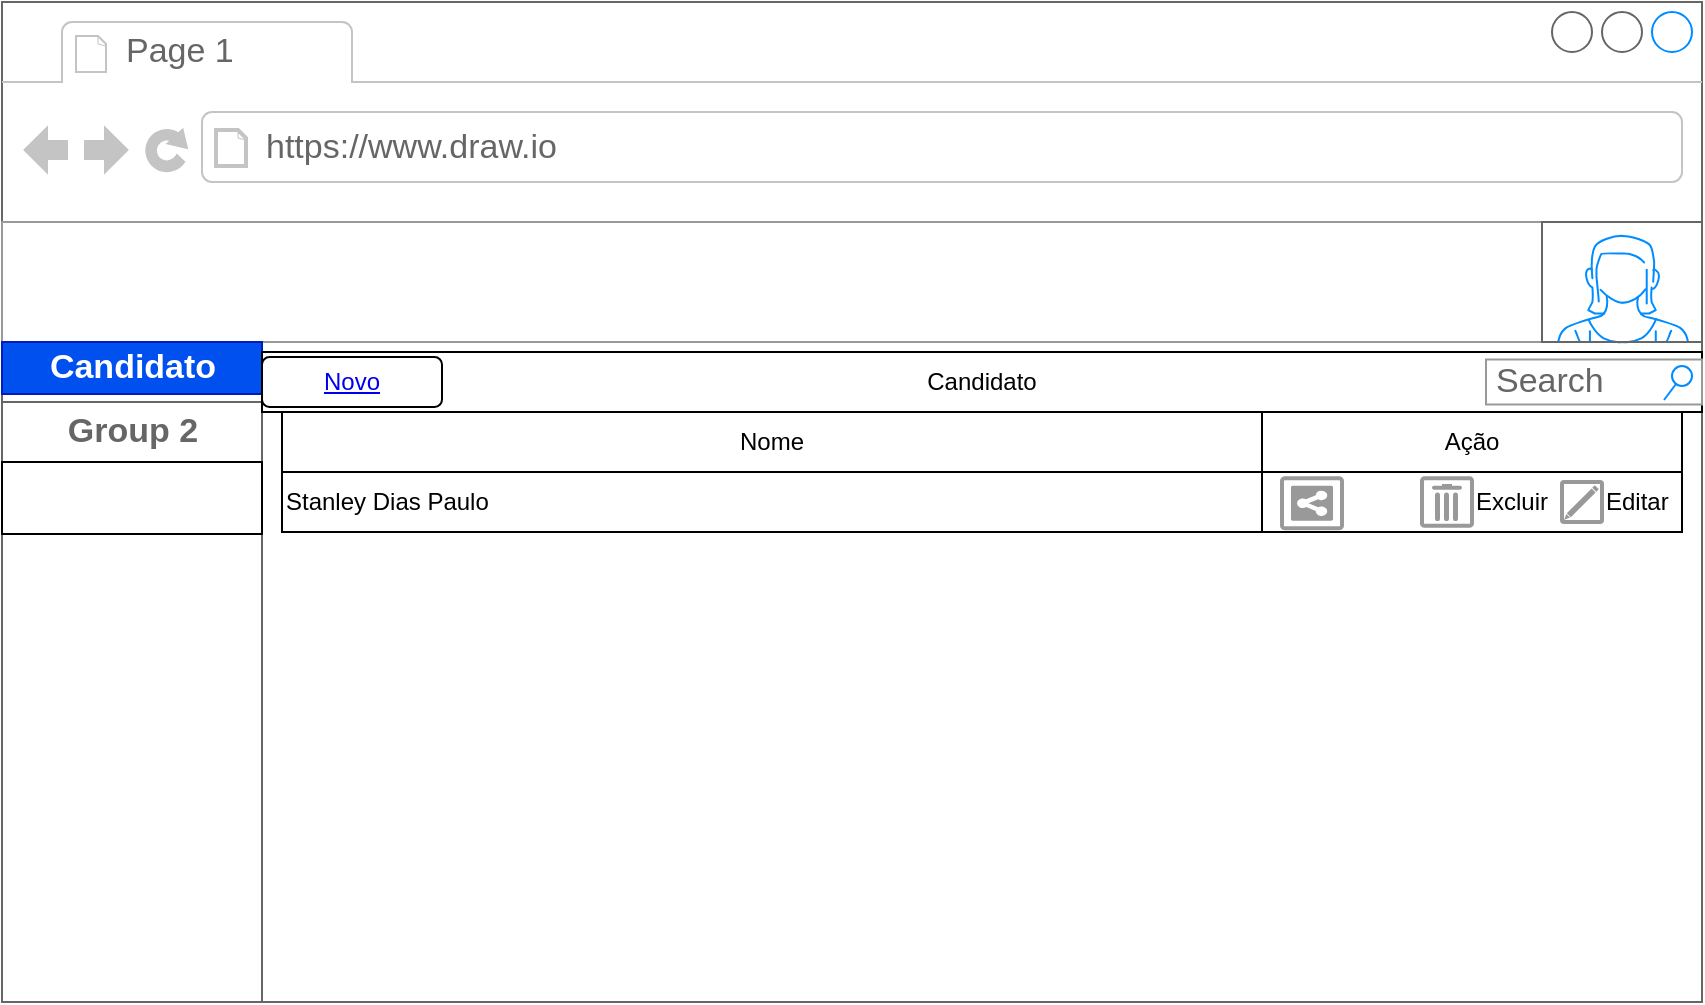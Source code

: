 <mxfile>
    <diagram id="mzWLLx_lMGydZXTV0ku3" name="ListaCandidato">
        <mxGraphModel dx="1187" dy="1887" grid="1" gridSize="10" guides="1" tooltips="1" connect="1" arrows="1" fold="1" page="1" pageScale="1" pageWidth="850" pageHeight="1100" math="0" shadow="0">
            <root>
                <mxCell id="0"/>
                <mxCell id="1" parent="0"/>
                <mxCell id="12" value="" style="strokeWidth=1;shadow=0;dashed=0;align=center;html=1;shape=mxgraph.mockup.containers.browserWindow;rSize=0;strokeColor=#666666;strokeColor2=#008cff;strokeColor3=#c4c4c4;mainText=,;recursiveResize=0;" parent="1" vertex="1">
                    <mxGeometry y="-620" width="850" height="500" as="geometry"/>
                </mxCell>
                <mxCell id="13" value="Page 1" style="strokeWidth=1;shadow=0;dashed=0;align=center;html=1;shape=mxgraph.mockup.containers.anchor;fontSize=17;fontColor=#666666;align=left;" parent="12" vertex="1">
                    <mxGeometry x="60" y="12" width="110" height="26" as="geometry"/>
                </mxCell>
                <mxCell id="14" value="https://www.draw.io" style="strokeWidth=1;shadow=0;dashed=0;align=center;html=1;shape=mxgraph.mockup.containers.anchor;rSize=0;fontSize=17;fontColor=#666666;align=left;" parent="12" vertex="1">
                    <mxGeometry x="130" y="60" width="250" height="26" as="geometry"/>
                </mxCell>
                <mxCell id="20" value="" style="strokeWidth=1;shadow=0;dashed=0;align=center;html=1;shape=mxgraph.mockup.forms.searchBox;strokeColor=#999999;mainText=;strokeColor2=#008cff;fontColor=#666666;fontSize=17;align=left;spacingLeft=3;" parent="12" vertex="1">
                    <mxGeometry y="110" width="850" height="60" as="geometry"/>
                </mxCell>
                <mxCell id="21" value="" style="verticalLabelPosition=bottom;shadow=0;dashed=0;align=center;html=1;verticalAlign=top;strokeWidth=1;shape=mxgraph.mockup.containers.userFemale;strokeColor=#666666;strokeColor2=#008cff;" parent="12" vertex="1">
                    <mxGeometry x="770" y="110" width="80" height="60" as="geometry"/>
                </mxCell>
                <mxCell id="15" value="" style="strokeWidth=1;shadow=0;dashed=0;align=center;html=1;shape=mxgraph.mockup.containers.rrect;rSize=0;strokeColor=#666666;" parent="12" vertex="1">
                    <mxGeometry y="170" width="130" height="330" as="geometry"/>
                </mxCell>
                <mxCell id="16" value="Candidato" style="strokeColor=#001DBC;fillColor=#0050ef;strokeWidth=1;shadow=0;dashed=0;align=center;html=1;shape=mxgraph.mockup.containers.rrect;rSize=0;fontSize=17;fontColor=#ffffff;fontStyle=1;resizeWidth=1;" parent="15" vertex="1">
                    <mxGeometry width="130" height="26" relative="1" as="geometry"/>
                </mxCell>
                <mxCell id="17" value="Group 2" style="strokeColor=inherit;fillColor=inherit;gradientColor=inherit;strokeWidth=1;shadow=0;dashed=0;align=center;html=1;shape=mxgraph.mockup.containers.rrect;rSize=0;fontSize=17;fontColor=#666666;fontStyle=1;resizeWidth=1;" parent="15" vertex="1">
                    <mxGeometry width="130" height="30" relative="1" as="geometry">
                        <mxPoint y="30" as="offset"/>
                    </mxGeometry>
                </mxCell>
                <mxCell id="18" value="Group 3" style="strokeWidth=1;shadow=0;dashed=0;align=center;html=1;shape=mxgraph.mockup.containers.rrect;rSize=0;fontSize=17;fontColor=#ffffff;fontStyle=1;fillColor=none;strokeColor=default;resizeWidth=1;" parent="15" vertex="1">
                    <mxGeometry width="130" height="36" relative="1" as="geometry">
                        <mxPoint y="60" as="offset"/>
                    </mxGeometry>
                </mxCell>
                <mxCell id="35" value="Candidato" style="rounded=0;whiteSpace=wrap;html=1;strokeColor=default;fillColor=none;" parent="12" vertex="1">
                    <mxGeometry x="130" y="175" width="720" height="30" as="geometry"/>
                </mxCell>
                <mxCell id="38" value="&lt;a href=&quot;data:page/id,gzVq4q3YyxGQ9W5EwFiD&quot;&gt;Novo&lt;/a&gt;" style="rounded=1;whiteSpace=wrap;html=1;strokeColor=default;fillColor=none;" parent="12" vertex="1">
                    <mxGeometry x="130" y="177.5" width="90" height="25" as="geometry"/>
                </mxCell>
                <mxCell id="N5bAwiG9AN6rM_A-j7iG-64" value="Search" style="strokeWidth=1;shadow=0;dashed=0;align=center;html=1;shape=mxgraph.mockup.forms.searchBox;strokeColor=#999999;mainText=;strokeColor2=#008cff;fontColor=#666666;fontSize=17;align=left;spacingLeft=3;" parent="12" vertex="1">
                    <mxGeometry x="742" y="178.75" width="108" height="22.5" as="geometry"/>
                </mxCell>
                <mxCell id="63" value="" style="group" parent="12" vertex="1" connectable="0">
                    <mxGeometry x="140" y="205" width="700" height="60" as="geometry"/>
                </mxCell>
                <mxCell id="52" value="Nome" style="rounded=0;whiteSpace=wrap;html=1;strokeColor=default;fillColor=none;labelBackgroundColor=default;" parent="63" vertex="1">
                    <mxGeometry width="490" height="30" as="geometry"/>
                </mxCell>
                <mxCell id="55" value="Ação" style="rounded=0;whiteSpace=wrap;html=1;strokeColor=default;fillColor=none;labelBackgroundColor=default;" parent="63" vertex="1">
                    <mxGeometry x="490" width="210" height="30" as="geometry"/>
                </mxCell>
                <mxCell id="57" value="Stanley Dias Paulo" style="rounded=0;whiteSpace=wrap;html=1;strokeColor=default;fillColor=none;align=left;" parent="63" vertex="1">
                    <mxGeometry y="30" width="490" height="30" as="geometry"/>
                </mxCell>
                <mxCell id="58" value="" style="rounded=0;whiteSpace=wrap;html=1;strokeColor=default;fillColor=none;" parent="63" vertex="1">
                    <mxGeometry x="490" y="30" width="210" height="30" as="geometry"/>
                </mxCell>
                <mxCell id="61" value="Excluir" style="strokeColor=#999999;verticalLabelPosition=middle;shadow=0;dashed=0;verticalAlign=middle;strokeWidth=2;html=1;shape=mxgraph.mockup.misc.trashcanIcon;fillColor=none;labelBackgroundColor=none;labelBorderColor=none;labelPosition=right;align=left;" parent="63" vertex="1">
                    <mxGeometry x="570" y="33.13" width="25" height="23.75" as="geometry"/>
                </mxCell>
                <mxCell id="62" value="Editar" style="strokeColor=#999999;verticalLabelPosition=middle;shadow=0;dashed=0;verticalAlign=middle;strokeWidth=2;shape=mxgraph.mockup.misc.editIcon;labelBackgroundColor=none;labelBorderColor=none;fillColor=none;html=1;horizontal=1;labelPosition=right;align=left;" parent="63" vertex="1">
                    <mxGeometry x="640" y="35" width="20" height="20" as="geometry"/>
                </mxCell>
                <mxCell id="Q9nDAFz7ysFkqKfaO16P-64" value="" style="strokeColor=#999999;verticalLabelPosition=bottom;shadow=0;dashed=0;verticalAlign=top;strokeWidth=2;html=1;shape=mxgraph.mockup.misc.shareIcon;" parent="63" vertex="1">
                    <mxGeometry x="500" y="33.13" width="30" height="25" as="geometry"/>
                </mxCell>
            </root>
        </mxGraphModel>
    </diagram>
    <diagram name="Detalhes" id="xI_SQflboeKyrqFdOgZD">
        <mxGraphModel dx="1187" dy="1887" grid="1" gridSize="10" guides="1" tooltips="1" connect="1" arrows="1" fold="1" page="1" pageScale="1" pageWidth="850" pageHeight="1100" math="0" shadow="0">
            <root>
                <mxCell id="1AQbX3okuUzblKnC6C71-0"/>
                <mxCell id="1AQbX3okuUzblKnC6C71-1" parent="1AQbX3okuUzblKnC6C71-0"/>
                <mxCell id="MMx5336pJoRzULK2YRKS-0" value="&lt;span style=&quot;color: rgba(0, 0, 0, 0); font-family: monospace; font-size: 0px; text-align: start;&quot;&gt;%3CmxGraphModel%3E%3Croot%3E%3CmxCell%20id%3D%220%22%2F%3E%3CmxCell%20id%3D%221%22%20parent%3D%220%22%2F%3E%3CmxCell%20id%3D%222%22%20value%3D%22%22%20style%3D%22group%22%20vertex%3D%221%22%20connectable%3D%220%22%20parent%3D%221%22%3E%3CmxGeometry%20x%3D%22130%22%20y%3D%22-420%22%20width%3D%22100%22%20height%3D%2260%22%20as%3D%22geometry%22%2F%3E%3C%2FmxCell%3E%3CmxCell%20id%3D%223%22%20value%3D%22Id%22%20style%3D%22rounded%3D0%3BwhiteSpace%3Dwrap%3Bhtml%3D1%3BstrokeColor%3Ddefault%3BfillColor%3Dnone%3BlabelBackgroundColor%3Ddefault%3B%22%20vertex%3D%221%22%20parent%3D%222%22%3E%3CmxGeometry%20width%3D%22100%22%20height%3D%2230%22%20as%3D%22geometry%22%2F%3E%3C%2FmxCell%3E%3CmxCell%20id%3D%224%22%20value%3D%2212312312312%22%20style%3D%22rounded%3D0%3BwhiteSpace%3Dwrap%3Bhtml%3D1%3BstrokeColor%3Ddefault%3BfillColor%3Dnone%3Balign%3Dleft%3B%22%20vertex%3D%221%22%20parent%3D%222%22%3E%3CmxGeometry%20y%3D%2230%22%20width%3D%22100%22%20height%3D%2230%22%20as%3D%22geometry%22%2F%3E%3C%2FmxCell%3E%3C%2Froot%3E%3C%2FmxGraphModel%3E&lt;/span&gt;" style="strokeWidth=1;shadow=0;dashed=0;align=center;html=1;shape=mxgraph.mockup.containers.browserWindow;rSize=0;strokeColor=#666666;strokeColor2=#008cff;strokeColor3=#c4c4c4;mainText=,;recursiveResize=0;" parent="1AQbX3okuUzblKnC6C71-1" vertex="1">
                    <mxGeometry y="-640" width="850" height="500" as="geometry"/>
                </mxCell>
                <mxCell id="MMx5336pJoRzULK2YRKS-1" value="Page 1" style="strokeWidth=1;shadow=0;dashed=0;align=center;html=1;shape=mxgraph.mockup.containers.anchor;fontSize=17;fontColor=#666666;align=left;" parent="MMx5336pJoRzULK2YRKS-0" vertex="1">
                    <mxGeometry x="60" y="12" width="110" height="26" as="geometry"/>
                </mxCell>
                <mxCell id="MMx5336pJoRzULK2YRKS-2" value="https://www.draw.io" style="strokeWidth=1;shadow=0;dashed=0;align=center;html=1;shape=mxgraph.mockup.containers.anchor;rSize=0;fontSize=17;fontColor=#666666;align=left;" parent="MMx5336pJoRzULK2YRKS-0" vertex="1">
                    <mxGeometry x="130" y="60" width="250" height="26" as="geometry"/>
                </mxCell>
                <mxCell id="MMx5336pJoRzULK2YRKS-3" value="" style="strokeWidth=1;shadow=0;dashed=0;align=center;html=1;shape=mxgraph.mockup.forms.searchBox;strokeColor=#999999;mainText=;strokeColor2=#008cff;fontColor=#666666;fontSize=17;align=left;spacingLeft=3;" parent="MMx5336pJoRzULK2YRKS-0" vertex="1">
                    <mxGeometry y="110" width="850" height="60" as="geometry"/>
                </mxCell>
                <mxCell id="MMx5336pJoRzULK2YRKS-4" value="" style="verticalLabelPosition=bottom;shadow=0;dashed=0;align=center;html=1;verticalAlign=top;strokeWidth=1;shape=mxgraph.mockup.containers.userFemale;strokeColor=#666666;strokeColor2=#008cff;" parent="MMx5336pJoRzULK2YRKS-0" vertex="1">
                    <mxGeometry x="770" y="110" width="80" height="60" as="geometry"/>
                </mxCell>
                <mxCell id="MMx5336pJoRzULK2YRKS-5" value="" style="strokeWidth=1;shadow=0;dashed=0;align=center;html=1;shape=mxgraph.mockup.containers.rrect;rSize=0;strokeColor=#666666;" parent="MMx5336pJoRzULK2YRKS-0" vertex="1">
                    <mxGeometry y="170" width="130" height="330" as="geometry"/>
                </mxCell>
                <mxCell id="MMx5336pJoRzULK2YRKS-6" value="Candidato" style="strokeColor=#001DBC;fillColor=#0050ef;strokeWidth=1;shadow=0;dashed=0;align=center;html=1;shape=mxgraph.mockup.containers.rrect;rSize=0;fontSize=17;fontColor=#ffffff;fontStyle=1;resizeWidth=1;" parent="MMx5336pJoRzULK2YRKS-5" vertex="1">
                    <mxGeometry width="130" height="26" relative="1" as="geometry"/>
                </mxCell>
                <mxCell id="MMx5336pJoRzULK2YRKS-7" value="Group 2" style="strokeColor=inherit;fillColor=inherit;gradientColor=inherit;strokeWidth=1;shadow=0;dashed=0;align=center;html=1;shape=mxgraph.mockup.containers.rrect;rSize=0;fontSize=17;fontColor=#666666;fontStyle=1;resizeWidth=1;" parent="MMx5336pJoRzULK2YRKS-5" vertex="1">
                    <mxGeometry width="130" height="30" relative="1" as="geometry">
                        <mxPoint y="30" as="offset"/>
                    </mxGeometry>
                </mxCell>
                <mxCell id="MMx5336pJoRzULK2YRKS-8" value="Group 3" style="strokeWidth=1;shadow=0;dashed=0;align=center;html=1;shape=mxgraph.mockup.containers.rrect;rSize=0;fontSize=17;fontColor=#ffffff;fontStyle=1;fillColor=none;strokeColor=default;resizeWidth=1;" parent="MMx5336pJoRzULK2YRKS-5" vertex="1">
                    <mxGeometry width="130" height="30" relative="1" as="geometry">
                        <mxPoint y="60" as="offset"/>
                    </mxGeometry>
                </mxCell>
                <mxCell id="MMx5336pJoRzULK2YRKS-15" value="Candidato" style="rounded=0;whiteSpace=wrap;html=1;strokeColor=default;fillColor=none;" parent="MMx5336pJoRzULK2YRKS-0" vertex="1">
                    <mxGeometry x="130" y="175" width="720" height="30" as="geometry"/>
                </mxCell>
                <mxCell id="epeJp1KQHo5NBQbGd864-23" value="Voltar" style="strokeWidth=1;shadow=0;dashed=0;align=center;html=1;shape=mxgraph.mockup.buttons.button;strokeColor=#666666;fontColor=#ffffff;mainText=;buttonStyle=round;fontSize=17;fontStyle=1;fillColor=#008cff;whiteSpace=wrap;" parent="MMx5336pJoRzULK2YRKS-0" vertex="1">
                    <mxGeometry x="140" y="180" width="80" height="20" as="geometry"/>
                </mxCell>
                <mxCell id="epeJp1KQHo5NBQbGd864-17" value="" style="group" parent="MMx5336pJoRzULK2YRKS-0" vertex="1" connectable="0">
                    <mxGeometry x="680" y="220" width="100" height="60" as="geometry"/>
                </mxCell>
                <mxCell id="epeJp1KQHo5NBQbGd864-18" value="Data de Alteração" style="rounded=0;whiteSpace=wrap;html=1;strokeColor=default;fillColor=none;labelBackgroundColor=default;" parent="epeJp1KQHo5NBQbGd864-17" vertex="1">
                    <mxGeometry width="100" height="30" as="geometry"/>
                </mxCell>
                <mxCell id="epeJp1KQHo5NBQbGd864-19" value="25/04/2024" style="rounded=0;whiteSpace=wrap;html=1;strokeColor=default;fillColor=none;align=left;" parent="epeJp1KQHo5NBQbGd864-17" vertex="1">
                    <mxGeometry y="30" width="100" height="30" as="geometry"/>
                </mxCell>
                <mxCell id="epeJp1KQHo5NBQbGd864-14" value="" style="group" parent="MMx5336pJoRzULK2YRKS-0" vertex="1" connectable="0">
                    <mxGeometry x="580" y="220" width="100" height="60" as="geometry"/>
                </mxCell>
                <mxCell id="epeJp1KQHo5NBQbGd864-15" value="Data de Criação" style="rounded=0;whiteSpace=wrap;html=1;strokeColor=default;fillColor=none;labelBackgroundColor=default;" parent="epeJp1KQHo5NBQbGd864-14" vertex="1">
                    <mxGeometry width="100" height="30" as="geometry"/>
                </mxCell>
                <mxCell id="epeJp1KQHo5NBQbGd864-16" value="24/04/2024" style="rounded=0;whiteSpace=wrap;html=1;strokeColor=default;fillColor=none;align=left;" parent="epeJp1KQHo5NBQbGd864-14" vertex="1">
                    <mxGeometry y="30" width="100" height="30" as="geometry"/>
                </mxCell>
                <mxCell id="epeJp1KQHo5NBQbGd864-11" value="" style="group" parent="MMx5336pJoRzULK2YRKS-0" vertex="1" connectable="0">
                    <mxGeometry x="480" y="220" width="100" height="60" as="geometry"/>
                </mxCell>
                <mxCell id="epeJp1KQHo5NBQbGd864-13" value="Stanley" style="rounded=0;whiteSpace=wrap;html=1;strokeColor=default;fillColor=none;align=left;" parent="epeJp1KQHo5NBQbGd864-11" vertex="1">
                    <mxGeometry y="30" width="100" height="30" as="geometry"/>
                </mxCell>
                <mxCell id="epeJp1KQHo5NBQbGd864-12" value="Usuario De Alteração" style="rounded=0;whiteSpace=wrap;html=1;strokeColor=default;fillColor=none;labelBackgroundColor=default;" parent="MMx5336pJoRzULK2YRKS-0" vertex="1">
                    <mxGeometry x="480" y="220" width="100" height="30" as="geometry"/>
                </mxCell>
                <mxCell id="epeJp1KQHo5NBQbGd864-8" value="" style="group" parent="MMx5336pJoRzULK2YRKS-0" vertex="1" connectable="0">
                    <mxGeometry x="380" y="220" width="100" height="60" as="geometry"/>
                </mxCell>
                <mxCell id="epeJp1KQHo5NBQbGd864-9" value="Usuario De Criação" style="rounded=0;whiteSpace=wrap;html=1;strokeColor=default;fillColor=none;labelBackgroundColor=default;" parent="epeJp1KQHo5NBQbGd864-8" vertex="1">
                    <mxGeometry width="100" height="30" as="geometry"/>
                </mxCell>
                <mxCell id="epeJp1KQHo5NBQbGd864-10" value="Stanley" style="rounded=0;whiteSpace=wrap;html=1;strokeColor=default;fillColor=none;align=left;" parent="epeJp1KQHo5NBQbGd864-8" vertex="1">
                    <mxGeometry y="30" width="100" height="30" as="geometry"/>
                </mxCell>
                <mxCell id="epeJp1KQHo5NBQbGd864-5" value="" style="group" parent="MMx5336pJoRzULK2YRKS-0" vertex="1" connectable="0">
                    <mxGeometry x="280" y="220" width="100" height="60" as="geometry"/>
                </mxCell>
                <mxCell id="epeJp1KQHo5NBQbGd864-6" value="Codigo" style="rounded=0;whiteSpace=wrap;html=1;strokeColor=default;fillColor=none;labelBackgroundColor=default;" parent="epeJp1KQHo5NBQbGd864-5" vertex="1">
                    <mxGeometry width="100" height="30" as="geometry"/>
                </mxCell>
                <mxCell id="epeJp1KQHo5NBQbGd864-7" value="1" style="rounded=0;whiteSpace=wrap;html=1;strokeColor=default;fillColor=none;align=left;" parent="epeJp1KQHo5NBQbGd864-5" vertex="1">
                    <mxGeometry y="30" width="100" height="30" as="geometry"/>
                </mxCell>
                <mxCell id="epeJp1KQHo5NBQbGd864-4" value="Stanley Dias&amp;nbsp;" style="rounded=0;whiteSpace=wrap;html=1;strokeColor=default;fillColor=none;align=left;" parent="MMx5336pJoRzULK2YRKS-0" vertex="1">
                    <mxGeometry x="180" y="250" width="100" height="30" as="geometry"/>
                </mxCell>
                <mxCell id="epeJp1KQHo5NBQbGd864-3" value="Nome" style="rounded=0;whiteSpace=wrap;html=1;strokeColor=default;fillColor=none;labelBackgroundColor=default;" parent="MMx5336pJoRzULK2YRKS-0" vertex="1">
                    <mxGeometry x="180" y="220" width="100" height="30" as="geometry"/>
                </mxCell>
            </root>
        </mxGraphModel>
    </diagram>
    <diagram id="MVflDyKe1JvPbOnjf4aJ" name="Editar">
        <mxGraphModel dx="1187" dy="1887" grid="1" gridSize="10" guides="1" tooltips="1" connect="1" arrows="1" fold="1" page="1" pageScale="1" pageWidth="850" pageHeight="1100" math="0" shadow="0">
            <root>
                <mxCell id="0"/>
                <mxCell id="1" parent="0"/>
                <mxCell id="r_aS_MIDuNJFBLVSepIX-1" value="" style="strokeWidth=1;shadow=0;dashed=0;align=center;html=1;shape=mxgraph.mockup.containers.browserWindow;rSize=0;strokeColor=#666666;strokeColor2=#008cff;strokeColor3=#c4c4c4;mainText=,;recursiveResize=0;" parent="1" vertex="1">
                    <mxGeometry y="-620" width="920" height="500" as="geometry"/>
                </mxCell>
                <mxCell id="r_aS_MIDuNJFBLVSepIX-2" value="Page 1" style="strokeWidth=1;shadow=0;dashed=0;align=center;html=1;shape=mxgraph.mockup.containers.anchor;fontSize=17;fontColor=#666666;align=left;" parent="r_aS_MIDuNJFBLVSepIX-1" vertex="1">
                    <mxGeometry x="60" y="12" width="110" height="26" as="geometry"/>
                </mxCell>
                <mxCell id="r_aS_MIDuNJFBLVSepIX-3" value="https://www.draw.io" style="strokeWidth=1;shadow=0;dashed=0;align=center;html=1;shape=mxgraph.mockup.containers.anchor;rSize=0;fontSize=17;fontColor=#666666;align=left;" parent="r_aS_MIDuNJFBLVSepIX-1" vertex="1">
                    <mxGeometry x="130" y="60" width="250" height="26" as="geometry"/>
                </mxCell>
                <mxCell id="r_aS_MIDuNJFBLVSepIX-4" value="" style="strokeWidth=1;shadow=0;dashed=0;align=center;html=1;shape=mxgraph.mockup.forms.searchBox;strokeColor=#999999;mainText=;strokeColor2=#008cff;fontColor=#666666;fontSize=17;align=left;spacingLeft=3;" parent="r_aS_MIDuNJFBLVSepIX-1" vertex="1">
                    <mxGeometry y="110" width="850" height="60" as="geometry"/>
                </mxCell>
                <mxCell id="r_aS_MIDuNJFBLVSepIX-5" value="" style="verticalLabelPosition=bottom;shadow=0;dashed=0;align=center;html=1;verticalAlign=top;strokeWidth=1;shape=mxgraph.mockup.containers.userFemale;strokeColor=#666666;strokeColor2=#008cff;" parent="r_aS_MIDuNJFBLVSepIX-1" vertex="1">
                    <mxGeometry x="770" y="110" width="80" height="60" as="geometry"/>
                </mxCell>
                <mxCell id="r_aS_MIDuNJFBLVSepIX-6" value="" style="strokeWidth=1;shadow=0;dashed=0;align=center;html=1;shape=mxgraph.mockup.containers.rrect;rSize=0;strokeColor=#666666;" parent="r_aS_MIDuNJFBLVSepIX-1" vertex="1">
                    <mxGeometry y="170" width="130" height="330" as="geometry"/>
                </mxCell>
                <mxCell id="r_aS_MIDuNJFBLVSepIX-7" value="Candidato" style="strokeColor=#001DBC;fillColor=#0050ef;strokeWidth=1;shadow=0;dashed=0;align=center;html=1;shape=mxgraph.mockup.containers.rrect;rSize=0;fontSize=17;fontColor=#ffffff;fontStyle=1;resizeWidth=1;" parent="r_aS_MIDuNJFBLVSepIX-6" vertex="1">
                    <mxGeometry width="130" height="26" relative="1" as="geometry"/>
                </mxCell>
                <mxCell id="r_aS_MIDuNJFBLVSepIX-8" value="Group 2" style="strokeColor=inherit;fillColor=inherit;gradientColor=inherit;strokeWidth=1;shadow=0;dashed=0;align=center;html=1;shape=mxgraph.mockup.containers.rrect;rSize=0;fontSize=17;fontColor=#666666;fontStyle=1;resizeWidth=1;" parent="r_aS_MIDuNJFBLVSepIX-6" vertex="1">
                    <mxGeometry width="130" height="30" relative="1" as="geometry">
                        <mxPoint y="30" as="offset"/>
                    </mxGeometry>
                </mxCell>
                <mxCell id="r_aS_MIDuNJFBLVSepIX-9" value="Group 3" style="strokeWidth=1;shadow=0;dashed=0;align=center;html=1;shape=mxgraph.mockup.containers.rrect;rSize=0;fontSize=17;fontColor=#ffffff;fontStyle=1;fillColor=none;strokeColor=default;resizeWidth=1;" parent="r_aS_MIDuNJFBLVSepIX-6" vertex="1">
                    <mxGeometry width="130" height="36" relative="1" as="geometry">
                        <mxPoint y="60" as="offset"/>
                    </mxGeometry>
                </mxCell>
                <mxCell id="r_aS_MIDuNJFBLVSepIX-10" value="Candidato" style="rounded=0;whiteSpace=wrap;html=1;strokeColor=default;fillColor=none;" parent="r_aS_MIDuNJFBLVSepIX-1" vertex="1">
                    <mxGeometry x="130" y="175" width="720" height="30" as="geometry"/>
                </mxCell>
                <mxCell id="r_aS_MIDuNJFBLVSepIX-11" value="&lt;a href=&quot;null&quot;&gt;Novo&lt;/a&gt;" style="rounded=1;whiteSpace=wrap;html=1;strokeColor=default;fillColor=none;" parent="r_aS_MIDuNJFBLVSepIX-1" vertex="1">
                    <mxGeometry x="130" y="177.5" width="90" height="25" as="geometry"/>
                </mxCell>
                <mxCell id="r_aS_MIDuNJFBLVSepIX-12" value="Search" style="strokeWidth=1;shadow=0;dashed=0;align=center;html=1;shape=mxgraph.mockup.forms.searchBox;strokeColor=#999999;mainText=;strokeColor2=#008cff;fontColor=#666666;fontSize=17;align=left;spacingLeft=3;" parent="r_aS_MIDuNJFBLVSepIX-1" vertex="1">
                    <mxGeometry x="742" y="178.75" width="108" height="22.5" as="geometry"/>
                </mxCell>
                <mxCell id="r_aS_MIDuNJFBLVSepIX-14" value="Nome" style="rounded=0;whiteSpace=wrap;html=1;strokeColor=default;fillColor=none;labelBackgroundColor=default;" parent="r_aS_MIDuNJFBLVSepIX-1" vertex="1">
                    <mxGeometry x="210" y="260" width="90" height="30" as="geometry"/>
                </mxCell>
                <mxCell id="r_aS_MIDuNJFBLVSepIX-13" value="" style="group" parent="r_aS_MIDuNJFBLVSepIX-1" vertex="1" connectable="0">
                    <mxGeometry x="300" y="230" width="620" height="60" as="geometry"/>
                </mxCell>
                <mxCell id="r_aS_MIDuNJFBLVSepIX-16" value="&quot;Stanley Dias Paulo&quot;" style="rounded=0;whiteSpace=wrap;html=1;strokeColor=default;fillColor=none;align=left;" parent="r_aS_MIDuNJFBLVSepIX-13" vertex="1">
                    <mxGeometry y="30" width="434" height="30" as="geometry"/>
                </mxCell>
            </root>
        </mxGraphModel>
    </diagram>
    <diagram id="zyCzVKNMe1nS8_Y_5fFQ" name="Excluir">
        <mxGraphModel dx="1187" dy="1887" grid="1" gridSize="10" guides="1" tooltips="1" connect="1" arrows="1" fold="1" page="1" pageScale="1" pageWidth="850" pageHeight="1100" math="0" shadow="0">
            <root>
                <mxCell id="0"/>
                <mxCell id="1" parent="0"/>
                <mxCell id="uK_DNEDG53lvTUli0mf8-21" value="" style="strokeWidth=1;shadow=0;dashed=0;align=center;html=1;shape=mxgraph.mockup.containers.browserWindow;rSize=0;strokeColor=#666666;strokeColor2=#008cff;strokeColor3=#c4c4c4;mainText=,;recursiveResize=0;" parent="1" vertex="1">
                    <mxGeometry y="-600" width="850" height="500" as="geometry"/>
                </mxCell>
                <mxCell id="uK_DNEDG53lvTUli0mf8-22" value="Page 1" style="strokeWidth=1;shadow=0;dashed=0;align=center;html=1;shape=mxgraph.mockup.containers.anchor;fontSize=17;fontColor=#666666;align=left;" parent="uK_DNEDG53lvTUli0mf8-21" vertex="1">
                    <mxGeometry x="60" y="12" width="110" height="26" as="geometry"/>
                </mxCell>
                <mxCell id="uK_DNEDG53lvTUli0mf8-23" value="https://www.draw.io" style="strokeWidth=1;shadow=0;dashed=0;align=center;html=1;shape=mxgraph.mockup.containers.anchor;rSize=0;fontSize=17;fontColor=#666666;align=left;" parent="uK_DNEDG53lvTUli0mf8-21" vertex="1">
                    <mxGeometry x="130" y="60" width="250" height="26" as="geometry"/>
                </mxCell>
                <mxCell id="uK_DNEDG53lvTUli0mf8-24" value="" style="strokeWidth=1;shadow=0;dashed=0;align=center;html=1;shape=mxgraph.mockup.forms.searchBox;strokeColor=#999999;mainText=;strokeColor2=#008cff;fontColor=#666666;fontSize=17;align=left;spacingLeft=3;" parent="uK_DNEDG53lvTUli0mf8-21" vertex="1">
                    <mxGeometry y="110" width="850" height="60" as="geometry"/>
                </mxCell>
                <mxCell id="uK_DNEDG53lvTUli0mf8-25" value="" style="verticalLabelPosition=bottom;shadow=0;dashed=0;align=center;html=1;verticalAlign=top;strokeWidth=1;shape=mxgraph.mockup.containers.userFemale;strokeColor=#666666;strokeColor2=#008cff;" parent="uK_DNEDG53lvTUli0mf8-21" vertex="1">
                    <mxGeometry x="770" y="110" width="80" height="60" as="geometry"/>
                </mxCell>
                <mxCell id="uK_DNEDG53lvTUli0mf8-26" value="" style="strokeWidth=1;shadow=0;dashed=0;align=center;html=1;shape=mxgraph.mockup.containers.rrect;rSize=0;strokeColor=#666666;" parent="uK_DNEDG53lvTUli0mf8-21" vertex="1">
                    <mxGeometry y="170" width="130" height="330" as="geometry"/>
                </mxCell>
                <mxCell id="uK_DNEDG53lvTUli0mf8-27" value="Candidato" style="strokeColor=#001DBC;fillColor=#0050ef;strokeWidth=1;shadow=0;dashed=0;align=center;html=1;shape=mxgraph.mockup.containers.rrect;rSize=0;fontSize=17;fontColor=#ffffff;fontStyle=1;resizeWidth=1;" parent="uK_DNEDG53lvTUli0mf8-26" vertex="1">
                    <mxGeometry width="130" height="26" relative="1" as="geometry"/>
                </mxCell>
                <mxCell id="uK_DNEDG53lvTUli0mf8-28" value="Group 2" style="strokeColor=inherit;fillColor=inherit;gradientColor=inherit;strokeWidth=1;shadow=0;dashed=0;align=center;html=1;shape=mxgraph.mockup.containers.rrect;rSize=0;fontSize=17;fontColor=#666666;fontStyle=1;resizeWidth=1;" parent="uK_DNEDG53lvTUli0mf8-26" vertex="1">
                    <mxGeometry width="130" height="30" relative="1" as="geometry">
                        <mxPoint y="30" as="offset"/>
                    </mxGeometry>
                </mxCell>
                <mxCell id="uK_DNEDG53lvTUli0mf8-29" value="Group 3" style="strokeWidth=1;shadow=0;dashed=0;align=center;html=1;shape=mxgraph.mockup.containers.rrect;rSize=0;fontSize=17;fontColor=#ffffff;fontStyle=1;fillColor=none;strokeColor=default;resizeWidth=1;" parent="uK_DNEDG53lvTUli0mf8-26" vertex="1">
                    <mxGeometry width="130" height="36" relative="1" as="geometry">
                        <mxPoint y="60" as="offset"/>
                    </mxGeometry>
                </mxCell>
                <mxCell id="uK_DNEDG53lvTUli0mf8-30" value="Candidato" style="rounded=0;whiteSpace=wrap;html=1;strokeColor=default;fillColor=none;" parent="uK_DNEDG53lvTUli0mf8-21" vertex="1">
                    <mxGeometry x="130" y="175" width="720" height="30" as="geometry"/>
                </mxCell>
                <mxCell id="uK_DNEDG53lvTUli0mf8-31" value="&lt;a href=&quot;null&quot;&gt;Novo&lt;/a&gt;" style="rounded=1;whiteSpace=wrap;html=1;strokeColor=default;fillColor=none;" parent="uK_DNEDG53lvTUli0mf8-21" vertex="1">
                    <mxGeometry x="130" y="177.5" width="90" height="25" as="geometry"/>
                </mxCell>
                <mxCell id="uK_DNEDG53lvTUli0mf8-32" value="Search" style="strokeWidth=1;shadow=0;dashed=0;align=center;html=1;shape=mxgraph.mockup.forms.searchBox;strokeColor=#999999;mainText=;strokeColor2=#008cff;fontColor=#666666;fontSize=17;align=left;spacingLeft=3;" parent="uK_DNEDG53lvTUli0mf8-21" vertex="1">
                    <mxGeometry x="742" y="178.75" width="108" height="22.5" as="geometry"/>
                </mxCell>
                <mxCell id="uK_DNEDG53lvTUli0mf8-33" value="" style="group" parent="uK_DNEDG53lvTUli0mf8-21" vertex="1" connectable="0">
                    <mxGeometry x="140" y="205" width="700" height="100" as="geometry"/>
                </mxCell>
                <mxCell id="uK_DNEDG53lvTUli0mf8-34" value="Nome" style="rounded=0;whiteSpace=wrap;html=1;strokeColor=default;fillColor=none;labelBackgroundColor=default;" parent="uK_DNEDG53lvTUli0mf8-33" vertex="1">
                    <mxGeometry width="490" height="30" as="geometry"/>
                </mxCell>
                <mxCell id="uK_DNEDG53lvTUli0mf8-35" value="Ação" style="rounded=0;whiteSpace=wrap;html=1;strokeColor=default;fillColor=none;labelBackgroundColor=default;" parent="uK_DNEDG53lvTUli0mf8-33" vertex="1">
                    <mxGeometry x="490" width="210" height="30" as="geometry"/>
                </mxCell>
                <mxCell id="uK_DNEDG53lvTUli0mf8-36" value="Stanley Dias Paulo" style="rounded=0;whiteSpace=wrap;html=1;strokeColor=default;fillColor=none;align=left;" parent="uK_DNEDG53lvTUli0mf8-33" vertex="1">
                    <mxGeometry y="30" width="490" height="30" as="geometry"/>
                </mxCell>
                <mxCell id="uK_DNEDG53lvTUli0mf8-37" value="" style="rounded=0;whiteSpace=wrap;html=1;strokeColor=default;fillColor=none;" parent="uK_DNEDG53lvTUli0mf8-33" vertex="1">
                    <mxGeometry x="490" y="30" width="210" height="30" as="geometry"/>
                </mxCell>
                <mxCell id="uK_DNEDG53lvTUli0mf8-38" value="Excluir" style="strokeColor=#999999;verticalLabelPosition=middle;shadow=0;dashed=0;verticalAlign=middle;strokeWidth=2;html=1;shape=mxgraph.mockup.misc.trashcanIcon;fillColor=none;labelBackgroundColor=none;labelBorderColor=none;labelPosition=right;align=left;" parent="uK_DNEDG53lvTUli0mf8-33" vertex="1">
                    <mxGeometry x="570" y="33.13" width="25" height="23.75" as="geometry"/>
                </mxCell>
                <mxCell id="uK_DNEDG53lvTUli0mf8-39" value="Editar" style="strokeColor=#999999;verticalLabelPosition=middle;shadow=0;dashed=0;verticalAlign=middle;strokeWidth=2;shape=mxgraph.mockup.misc.editIcon;labelBackgroundColor=none;labelBorderColor=none;fillColor=none;html=1;horizontal=1;labelPosition=right;align=left;" parent="uK_DNEDG53lvTUli0mf8-33" vertex="1">
                    <mxGeometry x="640" y="35" width="20" height="20" as="geometry"/>
                </mxCell>
                <mxCell id="uK_DNEDG53lvTUli0mf8-40" value="" style="strokeColor=#999999;verticalLabelPosition=bottom;shadow=0;dashed=0;verticalAlign=top;strokeWidth=2;html=1;shape=mxgraph.mockup.misc.shareIcon;" parent="uK_DNEDG53lvTUli0mf8-33" vertex="1">
                    <mxGeometry x="500" y="33.13" width="30" height="25" as="geometry"/>
                </mxCell>
                <mxCell id="dfJeb_BmP-7Ok51M9tEj-1" value="Esta ação não pode ser desfeita!" style="strokeWidth=1;shadow=0;dashed=0;align=center;html=1;shape=mxgraph.mockup.containers.rrect;rSize=0;strokeColor=#666666;fontColor=#666666;fontSize=17;verticalAlign=top;whiteSpace=wrap;fillColor=#ffffff;spacingTop=32;" vertex="1" parent="uK_DNEDG53lvTUli0mf8-33">
                    <mxGeometry x="180" y="-40" width="250" height="140" as="geometry"/>
                </mxCell>
                <mxCell id="dfJeb_BmP-7Ok51M9tEj-2" value="&amp;nbsp; &amp;nbsp;Deseja realmente excluir ?&amp;nbsp;" style="strokeWidth=1;shadow=0;dashed=0;align=center;html=1;shape=mxgraph.mockup.containers.rrect;rSize=0;fontSize=17;fontColor=#666666;strokeColor=#666666;align=left;spacingLeft=8;fillColor=none;resizeWidth=1;" vertex="1" parent="dfJeb_BmP-7Ok51M9tEj-1">
                    <mxGeometry width="250" height="40" relative="1" as="geometry"/>
                </mxCell>
                <mxCell id="dfJeb_BmP-7Ok51M9tEj-4" value="Cancel" style="strokeWidth=1;shadow=0;dashed=0;align=center;html=1;shape=mxgraph.mockup.containers.rrect;rSize=0;fontSize=16;fontColor=#666666;strokeColor=#c4c4c4;whiteSpace=wrap;fillColor=none;" vertex="1" parent="dfJeb_BmP-7Ok51M9tEj-1">
                    <mxGeometry x="0.25" y="1" width="90" height="25" relative="1" as="geometry">
                        <mxPoint x="-45" y="-33" as="offset"/>
                    </mxGeometry>
                </mxCell>
                <mxCell id="dfJeb_BmP-7Ok51M9tEj-5" value="OK" style="strokeWidth=1;shadow=0;dashed=0;align=center;html=1;shape=mxgraph.mockup.containers.rrect;rSize=0;fontSize=16;fontColor=#666666;strokeColor=#c4c4c4;whiteSpace=wrap;fillColor=none;" vertex="1" parent="dfJeb_BmP-7Ok51M9tEj-1">
                    <mxGeometry x="0.75" y="1" width="90" height="25" relative="1" as="geometry">
                        <mxPoint x="-45" y="-33" as="offset"/>
                    </mxGeometry>
                </mxCell>
            </root>
        </mxGraphModel>
    </diagram>
    <diagram name="FormCandidato" id="gzVq4q3YyxGQ9W5EwFiD">
        <mxGraphModel dx="1187" dy="1887" grid="1" gridSize="10" guides="1" tooltips="1" connect="1" arrows="1" fold="1" page="1" pageScale="1" pageWidth="850" pageHeight="1100" math="0" shadow="0">
            <root>
                <mxCell id="e0ZoZhWOo2Kw0YxFAd5L-0"/>
                <mxCell id="e0ZoZhWOo2Kw0YxFAd5L-1" parent="e0ZoZhWOo2Kw0YxFAd5L-0"/>
                <mxCell id="e0ZoZhWOo2Kw0YxFAd5L-2" value="" style="strokeWidth=1;shadow=0;dashed=0;align=center;html=1;shape=mxgraph.mockup.containers.browserWindow;rSize=0;strokeColor=#666666;strokeColor2=#008cff;strokeColor3=#c4c4c4;mainText=,;recursiveResize=0;" parent="e0ZoZhWOo2Kw0YxFAd5L-1" vertex="1">
                    <mxGeometry x="10" y="-640" width="840" height="500" as="geometry"/>
                </mxCell>
                <mxCell id="e0ZoZhWOo2Kw0YxFAd5L-3" value="Page 1" style="strokeWidth=1;shadow=0;dashed=0;align=center;html=1;shape=mxgraph.mockup.containers.anchor;fontSize=17;fontColor=#666666;align=left;" parent="e0ZoZhWOo2Kw0YxFAd5L-2" vertex="1">
                    <mxGeometry x="60" y="12" width="110" height="26" as="geometry"/>
                </mxCell>
                <mxCell id="e0ZoZhWOo2Kw0YxFAd5L-4" value="https://www.draw.io" style="strokeWidth=1;shadow=0;dashed=0;align=center;html=1;shape=mxgraph.mockup.containers.anchor;rSize=0;fontSize=17;fontColor=#666666;align=left;" parent="e0ZoZhWOo2Kw0YxFAd5L-2" vertex="1">
                    <mxGeometry x="130" y="60" width="250" height="26" as="geometry"/>
                </mxCell>
                <mxCell id="e0ZoZhWOo2Kw0YxFAd5L-5" value="" style="strokeWidth=1;shadow=0;dashed=0;align=center;html=1;shape=mxgraph.mockup.forms.searchBox;strokeColor=#999999;mainText=;strokeColor2=#008cff;fontColor=#666666;fontSize=17;align=left;spacingLeft=3;" parent="e0ZoZhWOo2Kw0YxFAd5L-2" vertex="1">
                    <mxGeometry y="110" width="830" height="60" as="geometry"/>
                </mxCell>
                <mxCell id="e0ZoZhWOo2Kw0YxFAd5L-6" value="" style="verticalLabelPosition=bottom;shadow=0;dashed=0;align=center;html=1;verticalAlign=top;strokeWidth=1;shape=mxgraph.mockup.containers.userFemale;strokeColor=#666666;strokeColor2=#008cff;" parent="e0ZoZhWOo2Kw0YxFAd5L-2" vertex="1">
                    <mxGeometry x="750" y="110" width="80" height="60" as="geometry"/>
                </mxCell>
                <mxCell id="e0ZoZhWOo2Kw0YxFAd5L-7" value="" style="strokeWidth=1;shadow=0;dashed=0;align=center;html=1;shape=mxgraph.mockup.containers.rrect;rSize=0;strokeColor=#666666;" parent="e0ZoZhWOo2Kw0YxFAd5L-2" vertex="1">
                    <mxGeometry y="170" width="130" height="330" as="geometry"/>
                </mxCell>
                <mxCell id="e0ZoZhWOo2Kw0YxFAd5L-8" value="&lt;a href=&quot;data:page/id,mzWLLx_lMGydZXTV0ku3&quot;&gt;Candidato&lt;/a&gt;" style="strokeColor=#001DBC;fillColor=#0050ef;strokeWidth=1;shadow=0;dashed=0;align=center;html=1;shape=mxgraph.mockup.containers.rrect;rSize=0;fontSize=17;fontColor=#ffffff;fontStyle=1;resizeWidth=1;" parent="e0ZoZhWOo2Kw0YxFAd5L-7" vertex="1">
                    <mxGeometry width="130" height="26" relative="1" as="geometry"/>
                </mxCell>
                <mxCell id="e0ZoZhWOo2Kw0YxFAd5L-9" value="Group 2" style="strokeColor=inherit;fillColor=inherit;gradientColor=inherit;strokeWidth=1;shadow=0;dashed=0;align=center;html=1;shape=mxgraph.mockup.containers.rrect;rSize=0;fontSize=17;fontColor=#666666;fontStyle=1;resizeWidth=1;" parent="e0ZoZhWOo2Kw0YxFAd5L-7" vertex="1">
                    <mxGeometry width="100" height="26" relative="1" as="geometry">
                        <mxPoint y="130" as="offset"/>
                    </mxGeometry>
                </mxCell>
                <mxCell id="e0ZoZhWOo2Kw0YxFAd5L-10" value="Group 3" style="strokeWidth=1;shadow=0;dashed=0;align=center;html=1;shape=mxgraph.mockup.containers.rrect;rSize=0;fontSize=17;fontColor=#ffffff;fontStyle=1;fillColor=none;strokeColor=default;resizeWidth=1;" parent="e0ZoZhWOo2Kw0YxFAd5L-7" vertex="1">
                    <mxGeometry width="130" height="36" relative="1" as="geometry">
                        <mxPoint y="150" as="offset"/>
                    </mxGeometry>
                </mxCell>
                <mxCell id="e0ZoZhWOo2Kw0YxFAd5L-11" value="" style="strokeWidth=1;shadow=0;dashed=0;align=center;html=1;shape=mxgraph.mockup.forms.rrect;rSize=0;strokeColor=#999999;fillColor=#ffffff;recursiveResize=0;" parent="e0ZoZhWOo2Kw0YxFAd5L-7" vertex="1">
                    <mxGeometry y="30" width="130" height="120" as="geometry"/>
                </mxCell>
                <mxCell id="e0ZoZhWOo2Kw0YxFAd5L-12" value="Cadastrar" style="strokeWidth=1;shadow=0;dashed=0;align=center;html=1;shape=mxgraph.mockup.forms.rrect;rSize=0;fillColor=#eeeeee;strokeColor=#999999;gradientColor=#cccccc;align=left;spacingLeft=4;fontSize=17;fontColor=#666666;labelPosition=right;" parent="e0ZoZhWOo2Kw0YxFAd5L-11" vertex="1">
                    <mxGeometry x="8" y="7.5" width="15" height="15" as="geometry"/>
                </mxCell>
                <mxCell id="e0ZoZhWOo2Kw0YxFAd5L-13" value="Buscar" style="strokeWidth=1;shadow=0;dashed=0;align=center;html=1;shape=mxgraph.mockup.forms.rrect;rSize=0;fillColor=#eeeeee;strokeColor=#999999;gradientColor=#cccccc;align=left;spacingLeft=4;fontSize=17;fontColor=#666666;labelPosition=right;" parent="e0ZoZhWOo2Kw0YxFAd5L-11" vertex="1">
                    <mxGeometry x="8" y="37.5" width="15" height="15" as="geometry"/>
                </mxCell>
                <mxCell id="e0ZoZhWOo2Kw0YxFAd5L-14" value="Atualizar" style="strokeWidth=1;shadow=0;dashed=0;align=center;html=1;shape=mxgraph.mockup.forms.checkbox;rSize=0;resizable=0;fillColor=#aaaaaa;strokeColor=#444444;gradientColor=#666666;align=left;spacingLeft=4;fontSize=17;fontColor=#008cff;labelPosition=right;" parent="e0ZoZhWOo2Kw0YxFAd5L-11" vertex="1">
                    <mxGeometry x="8" y="67.5" width="15" height="15" as="geometry"/>
                </mxCell>
                <mxCell id="e0ZoZhWOo2Kw0YxFAd5L-15" value="Excluir" style="strokeWidth=1;shadow=0;dashed=0;align=center;html=1;shape=mxgraph.mockup.forms.rrect;rSize=0;fillColor=#eeeeee;strokeColor=#999999;gradientColor=#cccccc;align=left;spacingLeft=4;fontSize=17;fontColor=#666666;labelPosition=right;" parent="e0ZoZhWOo2Kw0YxFAd5L-11" vertex="1">
                    <mxGeometry x="8" y="97.5" width="15" height="15" as="geometry"/>
                </mxCell>
                <mxCell id="e0ZoZhWOo2Kw0YxFAd5L-16" value="" style="edgeStyle=none;html=1;" parent="e0ZoZhWOo2Kw0YxFAd5L-7" source="e0ZoZhWOo2Kw0YxFAd5L-12" target="e0ZoZhWOo2Kw0YxFAd5L-8" edge="1">
                    <mxGeometry relative="1" as="geometry"/>
                </mxCell>
                <mxCell id="1pzwwRibgRNmUBhZmKHy-7" value="" style="group" parent="e0ZoZhWOo2Kw0YxFAd5L-2" vertex="1" connectable="0">
                    <mxGeometry x="160" y="170" width="630" height="320" as="geometry"/>
                </mxCell>
                <mxCell id="1pzwwRibgRNmUBhZmKHy-0" value="" style="shape=mxgraph.mockup.containers.marginRect;rectMarginTop=10;strokeColor=#666666;strokeWidth=1;dashed=0;rounded=1;arcSize=5;recursiveResize=0;labelBackgroundColor=none;labelBorderColor=none;fillColor=none;fontColor=none;noLabel=1;" parent="1pzwwRibgRNmUBhZmKHy-7" vertex="1">
                    <mxGeometry width="630" height="320" as="geometry"/>
                </mxCell>
                <mxCell id="1pzwwRibgRNmUBhZmKHy-4" value="&lt;span style=&quot;background-color: rgb(32, 29, 37);&quot;&gt;Candidato a entrevista&lt;/span&gt;" style="shape=mxgraph.mockup.containers.marginRect;rectMarginTop=10;strokeColor=#666666;strokeWidth=1;dashed=0;rounded=1;arcSize=5;recursiveResize=0;labelBackgroundColor=#CCCCCC;labelBorderColor=none;fillColor=none;html=1;" parent="1pzwwRibgRNmUBhZmKHy-7" vertex="1">
                    <mxGeometry width="630" height="70" as="geometry"/>
                </mxCell>
                <mxCell id="lQc5ul3lHpl9XgrhCvlg-0" value="" style="group" parent="1pzwwRibgRNmUBhZmKHy-7" vertex="1" connectable="0">
                    <mxGeometry x="20" y="100" width="220" height="30" as="geometry"/>
                </mxCell>
                <mxCell id="1pzwwRibgRNmUBhZmKHy-5" value="" style="strokeWidth=1;shadow=0;dashed=0;align=center;html=1;shape=mxgraph.mockup.text.textBox;fontColor=#666666;align=left;fontSize=17;spacingLeft=4;spacingTop=-3;strokeColor=#666666;mainText=;labelBackgroundColor=#201d25;labelBorderColor=none;fillColor=none;" parent="lQc5ul3lHpl9XgrhCvlg-0" vertex="1">
                    <mxGeometry x="70" width="150" height="30" as="geometry"/>
                </mxCell>
                <mxCell id="1pzwwRibgRNmUBhZmKHy-6" value="Nome" style="text;html=1;strokeColor=none;fillColor=none;align=center;verticalAlign=middle;whiteSpace=wrap;rounded=0;labelBackgroundColor=#201d25;labelBorderColor=none;fontColor=none;" parent="lQc5ul3lHpl9XgrhCvlg-0" vertex="1">
                    <mxGeometry width="60" height="30" as="geometry"/>
                </mxCell>
            </root>
        </mxGraphModel>
    </diagram>
</mxfile>